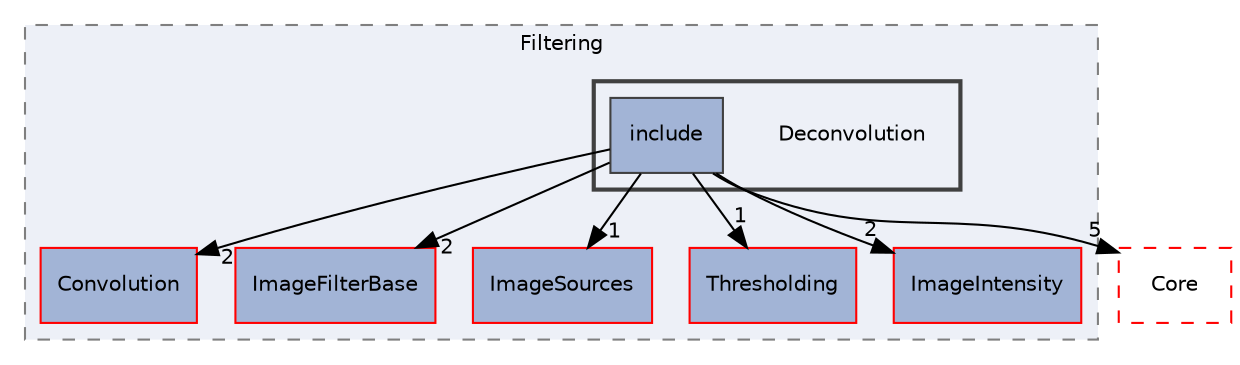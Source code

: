 digraph "Deconvolution"
{
 // LATEX_PDF_SIZE
  edge [fontname="Helvetica",fontsize="10",labelfontname="Helvetica",labelfontsize="10"];
  node [fontname="Helvetica",fontsize="10",shape=record];
  compound=true
  subgraph clusterdir_6724b11ef9ad676a0a0c31463bff1d93 {
    graph [ bgcolor="#edf0f7", pencolor="grey50", style="filled,dashed,", label="Filtering", fontname="Helvetica", fontsize="10", URL="dir_6724b11ef9ad676a0a0c31463bff1d93.html"]
  dir_707d4018505f37dfa9564a4fbd97eec6 [shape=box, label="Convolution", style="filled,", fillcolor="#a2b4d6", color="red", URL="dir_707d4018505f37dfa9564a4fbd97eec6.html"];
  dir_a5e0762988512223861a3264c6133bea [shape=box, label="ImageFilterBase", style="filled,", fillcolor="#a2b4d6", color="red", URL="dir_a5e0762988512223861a3264c6133bea.html"];
  dir_e05b6b9d1e3f3dbcf7b3cae8340f2524 [shape=box, label="ImageSources", style="filled,", fillcolor="#a2b4d6", color="red", URL="dir_e05b6b9d1e3f3dbcf7b3cae8340f2524.html"];
  dir_625a833c07e6154ff15eecbcb6655092 [shape=box, label="Thresholding", style="filled,", fillcolor="#a2b4d6", color="red", URL="dir_625a833c07e6154ff15eecbcb6655092.html"];
  dir_e3c8cff493d6732ea793322465778d04 [shape=box, label="ImageIntensity", style="filled,", fillcolor="#a2b4d6", color="red", URL="dir_e3c8cff493d6732ea793322465778d04.html"];
  subgraph clusterdir_552d184d96b9da29f354080176a68e74 {
    graph [ bgcolor="#edf0f7", pencolor="grey25", style="filled,bold,", label="", fontname="Helvetica", fontsize="10", URL="dir_552d184d96b9da29f354080176a68e74.html"]
    dir_552d184d96b9da29f354080176a68e74 [shape=plaintext, label="Deconvolution"];
  dir_0549c67f70e6cff818792b0cf8a0a7c4 [shape=box, label="include", style="filled,", fillcolor="#a2b4d6", color="grey25", URL="dir_0549c67f70e6cff818792b0cf8a0a7c4.html"];
  }
  }
  dir_cac7f9cecb9aa42a0bd05452dddd8a21 [shape=box, label="Core", style="dashed,", fillcolor="#edf0f7", color="red", URL="dir_cac7f9cecb9aa42a0bd05452dddd8a21.html"];
  dir_0549c67f70e6cff818792b0cf8a0a7c4->dir_625a833c07e6154ff15eecbcb6655092 [headlabel="1", labeldistance=1.5 headhref="dir_000080_000234.html"];
  dir_0549c67f70e6cff818792b0cf8a0a7c4->dir_707d4018505f37dfa9564a4fbd97eec6 [headlabel="2", labeldistance=1.5 headhref="dir_000080_000013.html"];
  dir_0549c67f70e6cff818792b0cf8a0a7c4->dir_a5e0762988512223861a3264c6133bea [headlabel="2", labeldistance=1.5 headhref="dir_000080_000050.html"];
  dir_0549c67f70e6cff818792b0cf8a0a7c4->dir_cac7f9cecb9aa42a0bd05452dddd8a21 [headlabel="5", labeldistance=1.5 headhref="dir_000080_000014.html"];
  dir_0549c67f70e6cff818792b0cf8a0a7c4->dir_e05b6b9d1e3f3dbcf7b3cae8340f2524 [headlabel="1", labeldistance=1.5 headhref="dir_000080_000059.html"];
  dir_0549c67f70e6cff818792b0cf8a0a7c4->dir_e3c8cff493d6732ea793322465778d04 [headlabel="2", labeldistance=1.5 headhref="dir_000080_000056.html"];
}
